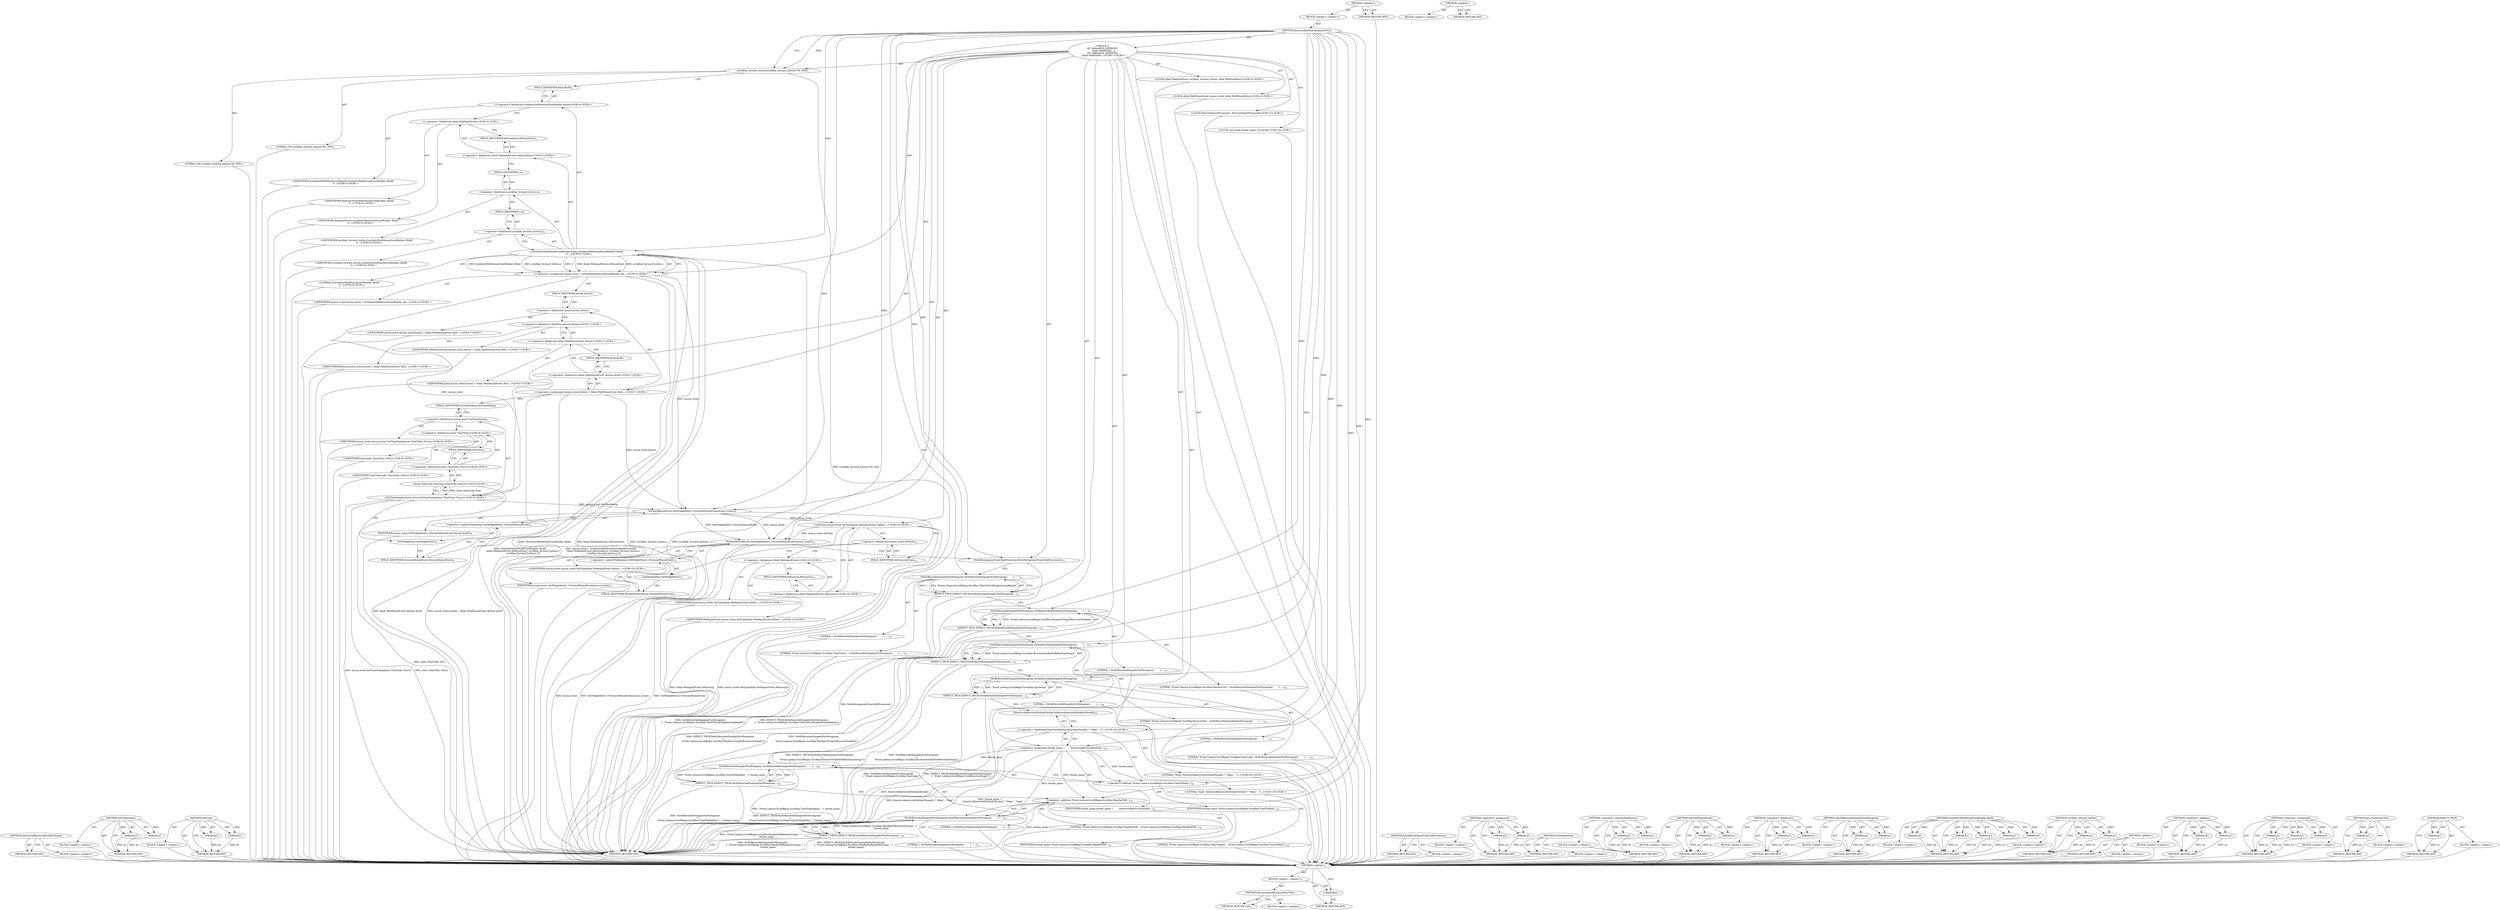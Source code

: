 digraph "&lt;global&gt;" {
vulnerable_227 [label=<(METHOD,DoesScrollbarScrollOnMainThread)>];
vulnerable_228 [label=<(BLOCK,&lt;empty&gt;,&lt;empty&gt;)>];
vulnerable_229 [label=<(METHOD_RETURN,ANY)>];
vulnerable_182 [label=<(METHOD,SetTimeStamp)>];
vulnerable_183 [label=<(PARAM,p1)>];
vulnerable_184 [label=<(PARAM,p2)>];
vulnerable_185 [label=<(BLOCK,&lt;empty&gt;,&lt;empty&gt;)>];
vulnerable_186 [label=<(METHOD_RETURN,ANY)>];
vulnerable_204 [label=<(METHOD,SetType)>];
vulnerable_205 [label=<(PARAM,p1)>];
vulnerable_206 [label=<(PARAM,p2)>];
vulnerable_207 [label=<(BLOCK,&lt;empty&gt;,&lt;empty&gt;)>];
vulnerable_208 [label=<(METHOD_RETURN,ANY)>];
vulnerable_6 [label=<(METHOD,&lt;global&gt;)<SUB>1</SUB>>];
vulnerable_7 [label=<(BLOCK,&lt;empty&gt;,&lt;empty&gt;)<SUB>1</SUB>>];
vulnerable_8 [label=<(METHOD,RunScrollbarButtonLatencyTest)<SUB>1</SUB>>];
vulnerable_9 [label="<(BLOCK,{
#if !defined(OS_ANDROID)
    blink::WebFloatP...,{
#if !defined(OS_ANDROID)
    blink::WebFloatP...)<SUB>1</SUB>>"];
vulnerable_10 [label="<(LOCAL,blink.WebFloatPoint scrollbar_forward_button: blink.WebFloatPoint)<SUB>3</SUB>>"];
vulnerable_11 [label=<(scrollbar_forward_button,scrollbar_forward_button(795, 595))<SUB>3</SUB>>];
vulnerable_12 [label=<(LITERAL,795,scrollbar_forward_button(795, 595))<SUB>3</SUB>>];
vulnerable_13 [label=<(LITERAL,595,scrollbar_forward_button(795, 595))<SUB>3</SUB>>];
vulnerable_14 [label="<(LOCAL,blink.WebMouseEvent mouse_event: blink.WebMouseEvent)<SUB>4</SUB>>"];
vulnerable_15 [label="<(&lt;operator&gt;.assignment,mouse_event = SyntheticWebMouseEventBuilder::Bu...)<SUB>4</SUB>>"];
vulnerable_16 [label="<(IDENTIFIER,mouse_event,mouse_event = SyntheticWebMouseEventBuilder::Bu...)<SUB>4</SUB>>"];
vulnerable_17 [label="<(SyntheticWebMouseEventBuilder.Build,SyntheticWebMouseEventBuilder::Build(
        b...)<SUB>4</SUB>>"];
vulnerable_18 [label="<(&lt;operator&gt;.fieldAccess,SyntheticWebMouseEventBuilder::Build)<SUB>4</SUB>>"];
vulnerable_19 [label="<(IDENTIFIER,SyntheticWebMouseEventBuilder,SyntheticWebMouseEventBuilder::Build(
        b...)<SUB>4</SUB>>"];
vulnerable_20 [label=<(FIELD_IDENTIFIER,Build,Build)<SUB>4</SUB>>];
vulnerable_21 [label="<(&lt;operator&gt;.fieldAccess,blink::WebInputEvent::kMouseDown)<SUB>5</SUB>>"];
vulnerable_22 [label="<(&lt;operator&gt;.fieldAccess,blink::WebInputEvent)<SUB>5</SUB>>"];
vulnerable_23 [label="<(IDENTIFIER,blink,SyntheticWebMouseEventBuilder::Build(
        b...)<SUB>5</SUB>>"];
vulnerable_24 [label="<(IDENTIFIER,WebInputEvent,SyntheticWebMouseEventBuilder::Build(
        b...)<SUB>5</SUB>>"];
vulnerable_25 [label=<(FIELD_IDENTIFIER,kMouseDown,kMouseDown)<SUB>5</SUB>>];
vulnerable_26 [label=<(&lt;operator&gt;.fieldAccess,scrollbar_forward_button.x)<SUB>5</SUB>>];
vulnerable_27 [label="<(IDENTIFIER,scrollbar_forward_button,SyntheticWebMouseEventBuilder::Build(
        b...)<SUB>5</SUB>>"];
vulnerable_28 [label=<(FIELD_IDENTIFIER,x,x)<SUB>5</SUB>>];
vulnerable_29 [label=<(&lt;operator&gt;.fieldAccess,scrollbar_forward_button.y)<SUB>6</SUB>>];
vulnerable_30 [label="<(IDENTIFIER,scrollbar_forward_button,SyntheticWebMouseEventBuilder::Build(
        b...)<SUB>6</SUB>>"];
vulnerable_31 [label=<(FIELD_IDENTIFIER,y,y)<SUB>6</SUB>>];
vulnerable_32 [label="<(LITERAL,0,SyntheticWebMouseEventBuilder::Build(
        b...)<SUB>6</SUB>>"];
vulnerable_33 [label="<(&lt;operator&gt;.assignment,mouse_event.button = blink::WebMouseEvent::Butt...)<SUB>7</SUB>>"];
vulnerable_34 [label=<(&lt;operator&gt;.fieldAccess,mouse_event.button)<SUB>7</SUB>>];
vulnerable_35 [label="<(IDENTIFIER,mouse_event,mouse_event.button = blink::WebMouseEvent::Butt...)<SUB>7</SUB>>"];
vulnerable_36 [label=<(FIELD_IDENTIFIER,button,button)<SUB>7</SUB>>];
vulnerable_37 [label="<(&lt;operator&gt;.fieldAccess,blink::WebMouseEvent::Button::kLeft)<SUB>7</SUB>>"];
vulnerable_38 [label="<(&lt;operator&gt;.fieldAccess,blink::WebMouseEvent::Button)<SUB>7</SUB>>"];
vulnerable_39 [label="<(IDENTIFIER,blink,mouse_event.button = blink::WebMouseEvent::Butt...)<SUB>7</SUB>>"];
vulnerable_40 [label="<(&lt;operator&gt;.fieldAccess,WebMouseEvent::Button)<SUB>7</SUB>>"];
vulnerable_41 [label="<(IDENTIFIER,WebMouseEvent,mouse_event.button = blink::WebMouseEvent::Butt...)<SUB>7</SUB>>"];
vulnerable_42 [label="<(IDENTIFIER,Button,mouse_event.button = blink::WebMouseEvent::Butt...)<SUB>7</SUB>>"];
vulnerable_43 [label=<(FIELD_IDENTIFIER,kLeft,kLeft)<SUB>7</SUB>>];
vulnerable_44 [label="<(SetTimeStamp,mouse_event.SetTimeStamp(base::TimeTicks::Now()))<SUB>8</SUB>>"];
vulnerable_45 [label=<(&lt;operator&gt;.fieldAccess,mouse_event.SetTimeStamp)<SUB>8</SUB>>];
vulnerable_46 [label="<(IDENTIFIER,mouse_event,mouse_event.SetTimeStamp(base::TimeTicks::Now()))<SUB>8</SUB>>"];
vulnerable_47 [label=<(FIELD_IDENTIFIER,SetTimeStamp,SetTimeStamp)<SUB>8</SUB>>];
vulnerable_48 [label="<(base.TimeTicks.Now,base::TimeTicks::Now())<SUB>8</SUB>>"];
vulnerable_49 [label="<(&lt;operator&gt;.fieldAccess,base::TimeTicks::Now)<SUB>8</SUB>>"];
vulnerable_50 [label="<(&lt;operator&gt;.fieldAccess,base::TimeTicks)<SUB>8</SUB>>"];
vulnerable_51 [label="<(IDENTIFIER,base,base::TimeTicks::Now())<SUB>8</SUB>>"];
vulnerable_52 [label="<(IDENTIFIER,TimeTicks,base::TimeTicks::Now())<SUB>8</SUB>>"];
vulnerable_53 [label=<(FIELD_IDENTIFIER,Now,Now)<SUB>8</SUB>>];
vulnerable_54 [label=<(ForwardMouseEvent,GetWidgetHost()-&gt;ForwardMouseEvent(mouse_event))<SUB>9</SUB>>];
vulnerable_55 [label=<(&lt;operator&gt;.indirectFieldAccess,GetWidgetHost()-&gt;ForwardMouseEvent)<SUB>9</SUB>>];
vulnerable_56 [label=<(GetWidgetHost,GetWidgetHost())<SUB>9</SUB>>];
vulnerable_57 [label=<(FIELD_IDENTIFIER,ForwardMouseEvent,ForwardMouseEvent)<SUB>9</SUB>>];
vulnerable_58 [label=<(IDENTIFIER,mouse_event,GetWidgetHost()-&gt;ForwardMouseEvent(mouse_event))<SUB>9</SUB>>];
vulnerable_59 [label="<(SetType,mouse_event.SetType(blink::WebInputEvent::kMous...)<SUB>10</SUB>>"];
vulnerable_60 [label=<(&lt;operator&gt;.fieldAccess,mouse_event.SetType)<SUB>10</SUB>>];
vulnerable_61 [label="<(IDENTIFIER,mouse_event,mouse_event.SetType(blink::WebInputEvent::kMous...)<SUB>10</SUB>>"];
vulnerable_62 [label=<(FIELD_IDENTIFIER,SetType,SetType)<SUB>10</SUB>>];
vulnerable_63 [label="<(&lt;operator&gt;.fieldAccess,blink::WebInputEvent::kMouseUp)<SUB>10</SUB>>"];
vulnerable_64 [label="<(&lt;operator&gt;.fieldAccess,blink::WebInputEvent)<SUB>10</SUB>>"];
vulnerable_65 [label="<(IDENTIFIER,blink,mouse_event.SetType(blink::WebInputEvent::kMous...)<SUB>10</SUB>>"];
vulnerable_66 [label="<(IDENTIFIER,WebInputEvent,mouse_event.SetType(blink::WebInputEvent::kMous...)<SUB>10</SUB>>"];
vulnerable_67 [label=<(FIELD_IDENTIFIER,kMouseUp,kMouseUp)<SUB>10</SUB>>];
vulnerable_68 [label=<(ForwardMouseEvent,GetWidgetHost()-&gt;ForwardMouseEvent(mouse_event))<SUB>11</SUB>>];
vulnerable_69 [label=<(&lt;operator&gt;.indirectFieldAccess,GetWidgetHost()-&gt;ForwardMouseEvent)<SUB>11</SUB>>];
vulnerable_70 [label=<(GetWidgetHost,GetWidgetHost())<SUB>11</SUB>>];
vulnerable_71 [label=<(FIELD_IDENTIFIER,ForwardMouseEvent,ForwardMouseEvent)<SUB>11</SUB>>];
vulnerable_72 [label=<(IDENTIFIER,mouse_event,GetWidgetHost()-&gt;ForwardMouseEvent(mouse_event))<SUB>11</SUB>>];
vulnerable_73 [label="<(LOCAL,RunUntilInputProcessed : RunUntilInputProcessed)<SUB>12</SUB>>"];
vulnerable_74 [label=<(FetchHistogramsFromChildProcesses,FetchHistogramsFromChildProcesses())<SUB>13</SUB>>];
vulnerable_75 [label=<(EXPECT_TRUE,EXPECT_TRUE(VerifyRecordedSamplesForHistogram(
...)<SUB>14</SUB>>];
vulnerable_76 [label=<(VerifyRecordedSamplesForHistogram,VerifyRecordedSamplesForHistogram(
        1, &quot;...)<SUB>14</SUB>>];
vulnerable_77 [label=<(LITERAL,1,VerifyRecordedSamplesForHistogram(
        1, &quot;...)<SUB>15</SUB>>];
vulnerable_78 [label=<(LITERAL,&quot;Event.Latency.ScrollBegin.Scrollbar.TimeToScro...,VerifyRecordedSamplesForHistogram(
        1, &quot;...)<SUB>15</SUB>>];
vulnerable_79 [label=<(EXPECT_TRUE,EXPECT_TRUE(VerifyRecordedSamplesForHistogram(
...)<SUB>16</SUB>>];
vulnerable_80 [label=<(VerifyRecordedSamplesForHistogram,VerifyRecordedSamplesForHistogram(
        1,
 ...)<SUB>16</SUB>>];
vulnerable_81 [label=<(LITERAL,1,VerifyRecordedSamplesForHistogram(
        1,
 ...)<SUB>17</SUB>>];
vulnerable_82 [label=<(LITERAL,&quot;Event.Latency.ScrollBegin.Scrollbar.RendererSw...,VerifyRecordedSamplesForHistogram(
        1,
 ...)<SUB>18</SUB>>];
vulnerable_83 [label=<(EXPECT_TRUE,EXPECT_TRUE(VerifyRecordedSamplesForHistogram(
...)<SUB>19</SUB>>];
vulnerable_84 [label=<(VerifyRecordedSamplesForHistogram,VerifyRecordedSamplesForHistogram(
        1,
 ...)<SUB>19</SUB>>];
vulnerable_85 [label=<(LITERAL,1,VerifyRecordedSamplesForHistogram(
        1,
 ...)<SUB>20</SUB>>];
vulnerable_86 [label=<(LITERAL,&quot;Event.Latency.ScrollBegin.Scrollbar.BrowserNot...,VerifyRecordedSamplesForHistogram(
        1,
 ...)<SUB>21</SUB>>];
vulnerable_87 [label=<(EXPECT_TRUE,EXPECT_TRUE(VerifyRecordedSamplesForHistogram(
...)<SUB>22</SUB>>];
vulnerable_88 [label=<(VerifyRecordedSamplesForHistogram,VerifyRecordedSamplesForHistogram(
        1, &quot;...)<SUB>22</SUB>>];
vulnerable_89 [label=<(LITERAL,1,VerifyRecordedSamplesForHistogram(
        1, &quot;...)<SUB>23</SUB>>];
vulnerable_90 [label=<(LITERAL,&quot;Event.Latency.ScrollBegin.Scrollbar.GpuSwap2&quot;,VerifyRecordedSamplesForHistogram(
        1, &quot;...)<SUB>23</SUB>>];
vulnerable_91 [label="<(LOCAL,std.string thread_name: std.string)<SUB>24</SUB>>"];
vulnerable_92 [label=<(&lt;operator&gt;.assignment,thread_name =
        DoesScrollbarScrollOnMain...)<SUB>24</SUB>>];
vulnerable_93 [label=<(IDENTIFIER,thread_name,thread_name =
        DoesScrollbarScrollOnMain...)<SUB>24</SUB>>];
vulnerable_94 [label="<(&lt;operator&gt;.conditional,DoesScrollbarScrollOnMainThread() ? &quot;Main&quot; : &quot;I...)<SUB>25</SUB>>"];
vulnerable_95 [label=<(DoesScrollbarScrollOnMainThread,DoesScrollbarScrollOnMainThread())<SUB>25</SUB>>];
vulnerable_96 [label="<(LITERAL,&quot;Main&quot;,DoesScrollbarScrollOnMainThread() ? &quot;Main&quot; : &quot;I...)<SUB>25</SUB>>"];
vulnerable_97 [label="<(LITERAL,&quot;Impl&quot;,DoesScrollbarScrollOnMainThread() ? &quot;Main&quot; : &quot;I...)<SUB>25</SUB>>"];
vulnerable_98 [label=<(EXPECT_TRUE,EXPECT_TRUE(VerifyRecordedSamplesForHistogram(
...)<SUB>26</SUB>>];
vulnerable_99 [label=<(VerifyRecordedSamplesForHistogram,VerifyRecordedSamplesForHistogram(
        1,
 ...)<SUB>26</SUB>>];
vulnerable_100 [label=<(LITERAL,1,VerifyRecordedSamplesForHistogram(
        1,
 ...)<SUB>27</SUB>>];
vulnerable_101 [label=<(&lt;operator&gt;.addition,&quot;Event.Latency.ScrollBegin.Scrollbar.TimeToHand...)<SUB>28</SUB>>];
vulnerable_102 [label=<(LITERAL,&quot;Event.Latency.ScrollBegin.Scrollbar.TimeToHand...,&quot;Event.Latency.ScrollBegin.Scrollbar.TimeToHand...)<SUB>28</SUB>>];
vulnerable_103 [label=<(IDENTIFIER,thread_name,&quot;Event.Latency.ScrollBegin.Scrollbar.TimeToHand...)<SUB>28</SUB>>];
vulnerable_104 [label=<(EXPECT_TRUE,EXPECT_TRUE(VerifyRecordedSamplesForHistogram(
...)<SUB>29</SUB>>];
vulnerable_105 [label=<(VerifyRecordedSamplesForHistogram,VerifyRecordedSamplesForHistogram(
        1, &quot;...)<SUB>29</SUB>>];
vulnerable_106 [label=<(LITERAL,1,VerifyRecordedSamplesForHistogram(
        1, &quot;...)<SUB>30</SUB>>];
vulnerable_107 [label=<(&lt;operator&gt;.addition,&quot;Event.Latency.ScrollBegin.Scrollbar.HandledToR...)<SUB>30</SUB>>];
vulnerable_108 [label=<(LITERAL,&quot;Event.Latency.ScrollBegin.Scrollbar.HandledToR...,&quot;Event.Latency.ScrollBegin.Scrollbar.HandledToR...)<SUB>30</SUB>>];
vulnerable_109 [label=<(IDENTIFIER,thread_name,&quot;Event.Latency.ScrollBegin.Scrollbar.HandledToR...)<SUB>31</SUB>>];
vulnerable_110 [label=<(METHOD_RETURN,void)<SUB>1</SUB>>];
vulnerable_112 [label=<(METHOD_RETURN,ANY)<SUB>1</SUB>>];
vulnerable_209 [label=<(METHOD,FetchHistogramsFromChildProcesses)>];
vulnerable_210 [label=<(BLOCK,&lt;empty&gt;,&lt;empty&gt;)>];
vulnerable_211 [label=<(METHOD_RETURN,ANY)>];
vulnerable_164 [label=<(METHOD,&lt;operator&gt;.assignment)>];
vulnerable_165 [label=<(PARAM,p1)>];
vulnerable_166 [label=<(PARAM,p2)>];
vulnerable_167 [label=<(BLOCK,&lt;empty&gt;,&lt;empty&gt;)>];
vulnerable_168 [label=<(METHOD_RETURN,ANY)>];
vulnerable_201 [label=<(METHOD,GetWidgetHost)>];
vulnerable_202 [label=<(BLOCK,&lt;empty&gt;,&lt;empty&gt;)>];
vulnerable_203 [label=<(METHOD_RETURN,ANY)>];
vulnerable_196 [label=<(METHOD,&lt;operator&gt;.indirectFieldAccess)>];
vulnerable_197 [label=<(PARAM,p1)>];
vulnerable_198 [label=<(PARAM,p2)>];
vulnerable_199 [label=<(BLOCK,&lt;empty&gt;,&lt;empty&gt;)>];
vulnerable_200 [label=<(METHOD_RETURN,ANY)>];
vulnerable_191 [label=<(METHOD,ForwardMouseEvent)>];
vulnerable_192 [label=<(PARAM,p1)>];
vulnerable_193 [label=<(PARAM,p2)>];
vulnerable_194 [label=<(BLOCK,&lt;empty&gt;,&lt;empty&gt;)>];
vulnerable_195 [label=<(METHOD_RETURN,ANY)>];
vulnerable_177 [label=<(METHOD,&lt;operator&gt;.fieldAccess)>];
vulnerable_178 [label=<(PARAM,p1)>];
vulnerable_179 [label=<(PARAM,p2)>];
vulnerable_180 [label=<(BLOCK,&lt;empty&gt;,&lt;empty&gt;)>];
vulnerable_181 [label=<(METHOD_RETURN,ANY)>];
vulnerable_216 [label=<(METHOD,VerifyRecordedSamplesForHistogram)>];
vulnerable_217 [label=<(PARAM,p1)>];
vulnerable_218 [label=<(PARAM,p2)>];
vulnerable_219 [label=<(BLOCK,&lt;empty&gt;,&lt;empty&gt;)>];
vulnerable_220 [label=<(METHOD_RETURN,ANY)>];
vulnerable_169 [label=<(METHOD,SyntheticWebMouseEventBuilder.Build)>];
vulnerable_170 [label=<(PARAM,p1)>];
vulnerable_171 [label=<(PARAM,p2)>];
vulnerable_172 [label=<(PARAM,p3)>];
vulnerable_173 [label=<(PARAM,p4)>];
vulnerable_174 [label=<(PARAM,p5)>];
vulnerable_175 [label=<(BLOCK,&lt;empty&gt;,&lt;empty&gt;)>];
vulnerable_176 [label=<(METHOD_RETURN,ANY)>];
vulnerable_159 [label=<(METHOD,scrollbar_forward_button)>];
vulnerable_160 [label=<(PARAM,p1)>];
vulnerable_161 [label=<(PARAM,p2)>];
vulnerable_162 [label=<(BLOCK,&lt;empty&gt;,&lt;empty&gt;)>];
vulnerable_163 [label=<(METHOD_RETURN,ANY)>];
vulnerable_153 [label=<(METHOD,&lt;global&gt;)<SUB>1</SUB>>];
vulnerable_154 [label=<(BLOCK,&lt;empty&gt;,&lt;empty&gt;)>];
vulnerable_155 [label=<(METHOD_RETURN,ANY)>];
vulnerable_230 [label=<(METHOD,&lt;operator&gt;.addition)>];
vulnerable_231 [label=<(PARAM,p1)>];
vulnerable_232 [label=<(PARAM,p2)>];
vulnerable_233 [label=<(BLOCK,&lt;empty&gt;,&lt;empty&gt;)>];
vulnerable_234 [label=<(METHOD_RETURN,ANY)>];
vulnerable_221 [label=<(METHOD,&lt;operator&gt;.conditional)>];
vulnerable_222 [label=<(PARAM,p1)>];
vulnerable_223 [label=<(PARAM,p2)>];
vulnerable_224 [label=<(PARAM,p3)>];
vulnerable_225 [label=<(BLOCK,&lt;empty&gt;,&lt;empty&gt;)>];
vulnerable_226 [label=<(METHOD_RETURN,ANY)>];
vulnerable_187 [label=<(METHOD,base.TimeTicks.Now)>];
vulnerable_188 [label=<(PARAM,p1)>];
vulnerable_189 [label=<(BLOCK,&lt;empty&gt;,&lt;empty&gt;)>];
vulnerable_190 [label=<(METHOD_RETURN,ANY)>];
vulnerable_212 [label=<(METHOD,EXPECT_TRUE)>];
vulnerable_213 [label=<(PARAM,p1)>];
vulnerable_214 [label=<(BLOCK,&lt;empty&gt;,&lt;empty&gt;)>];
vulnerable_215 [label=<(METHOD_RETURN,ANY)>];
fixed_6 [label=<(METHOD,&lt;global&gt;)<SUB>1</SUB>>];
fixed_7 [label=<(BLOCK,&lt;empty&gt;,&lt;empty&gt;)<SUB>1</SUB>>];
fixed_8 [label=<(METHOD,RunScrollbarButtonLatencyTest)<SUB>1</SUB>>];
fixed_9 [label=<(BLOCK,&lt;empty&gt;,&lt;empty&gt;)>];
fixed_10 [label=<(METHOD_RETURN,void)<SUB>1</SUB>>];
fixed_12 [label=<(UNKNOWN,,)>];
fixed_13 [label=<(METHOD_RETURN,ANY)<SUB>1</SUB>>];
fixed_20 [label=<(METHOD,&lt;global&gt;)<SUB>1</SUB>>];
fixed_21 [label=<(BLOCK,&lt;empty&gt;,&lt;empty&gt;)>];
fixed_22 [label=<(METHOD_RETURN,ANY)>];
vulnerable_227 -> vulnerable_228  [key=0, label="AST: "];
vulnerable_227 -> vulnerable_229  [key=0, label="AST: "];
vulnerable_227 -> vulnerable_229  [key=1, label="CFG: "];
vulnerable_228 -> fixed_6  [key=0];
vulnerable_229 -> fixed_6  [key=0];
vulnerable_182 -> vulnerable_183  [key=0, label="AST: "];
vulnerable_182 -> vulnerable_183  [key=1, label="DDG: "];
vulnerable_182 -> vulnerable_185  [key=0, label="AST: "];
vulnerable_182 -> vulnerable_184  [key=0, label="AST: "];
vulnerable_182 -> vulnerable_184  [key=1, label="DDG: "];
vulnerable_182 -> vulnerable_186  [key=0, label="AST: "];
vulnerable_182 -> vulnerable_186  [key=1, label="CFG: "];
vulnerable_183 -> vulnerable_186  [key=0, label="DDG: p1"];
vulnerable_184 -> vulnerable_186  [key=0, label="DDG: p2"];
vulnerable_185 -> fixed_6  [key=0];
vulnerable_186 -> fixed_6  [key=0];
vulnerable_204 -> vulnerable_205  [key=0, label="AST: "];
vulnerable_204 -> vulnerable_205  [key=1, label="DDG: "];
vulnerable_204 -> vulnerable_207  [key=0, label="AST: "];
vulnerable_204 -> vulnerable_206  [key=0, label="AST: "];
vulnerable_204 -> vulnerable_206  [key=1, label="DDG: "];
vulnerable_204 -> vulnerable_208  [key=0, label="AST: "];
vulnerable_204 -> vulnerable_208  [key=1, label="CFG: "];
vulnerable_205 -> vulnerable_208  [key=0, label="DDG: p1"];
vulnerable_206 -> vulnerable_208  [key=0, label="DDG: p2"];
vulnerable_207 -> fixed_6  [key=0];
vulnerable_208 -> fixed_6  [key=0];
vulnerable_6 -> vulnerable_7  [key=0, label="AST: "];
vulnerable_6 -> vulnerable_112  [key=0, label="AST: "];
vulnerable_6 -> vulnerable_112  [key=1, label="CFG: "];
vulnerable_7 -> vulnerable_8  [key=0, label="AST: "];
vulnerable_8 -> vulnerable_9  [key=0, label="AST: "];
vulnerable_8 -> vulnerable_110  [key=0, label="AST: "];
vulnerable_8 -> vulnerable_11  [key=0, label="CFG: "];
vulnerable_8 -> vulnerable_11  [key=1, label="DDG: "];
vulnerable_8 -> vulnerable_74  [key=0, label="DDG: "];
vulnerable_8 -> vulnerable_92  [key=0, label="DDG: "];
vulnerable_8 -> vulnerable_54  [key=0, label="DDG: "];
vulnerable_8 -> vulnerable_68  [key=0, label="DDG: "];
vulnerable_8 -> vulnerable_17  [key=0, label="DDG: "];
vulnerable_8 -> vulnerable_76  [key=0, label="DDG: "];
vulnerable_8 -> vulnerable_80  [key=0, label="DDG: "];
vulnerable_8 -> vulnerable_84  [key=0, label="DDG: "];
vulnerable_8 -> vulnerable_88  [key=0, label="DDG: "];
vulnerable_8 -> vulnerable_94  [key=0, label="DDG: "];
vulnerable_8 -> vulnerable_99  [key=0, label="DDG: "];
vulnerable_8 -> vulnerable_105  [key=0, label="DDG: "];
vulnerable_8 -> vulnerable_101  [key=0, label="DDG: "];
vulnerable_8 -> vulnerable_107  [key=0, label="DDG: "];
vulnerable_9 -> vulnerable_10  [key=0, label="AST: "];
vulnerable_9 -> vulnerable_11  [key=0, label="AST: "];
vulnerable_9 -> vulnerable_14  [key=0, label="AST: "];
vulnerable_9 -> vulnerable_15  [key=0, label="AST: "];
vulnerable_9 -> vulnerable_33  [key=0, label="AST: "];
vulnerable_9 -> vulnerable_44  [key=0, label="AST: "];
vulnerable_9 -> vulnerable_54  [key=0, label="AST: "];
vulnerable_9 -> vulnerable_59  [key=0, label="AST: "];
vulnerable_9 -> vulnerable_68  [key=0, label="AST: "];
vulnerable_9 -> vulnerable_73  [key=0, label="AST: "];
vulnerable_9 -> vulnerable_74  [key=0, label="AST: "];
vulnerable_9 -> vulnerable_75  [key=0, label="AST: "];
vulnerable_9 -> vulnerable_79  [key=0, label="AST: "];
vulnerable_9 -> vulnerable_83  [key=0, label="AST: "];
vulnerable_9 -> vulnerable_87  [key=0, label="AST: "];
vulnerable_9 -> vulnerable_91  [key=0, label="AST: "];
vulnerable_9 -> vulnerable_92  [key=0, label="AST: "];
vulnerable_9 -> vulnerable_98  [key=0, label="AST: "];
vulnerable_9 -> vulnerable_104  [key=0, label="AST: "];
vulnerable_10 -> fixed_6  [key=0];
vulnerable_11 -> vulnerable_12  [key=0, label="AST: "];
vulnerable_11 -> vulnerable_13  [key=0, label="AST: "];
vulnerable_11 -> vulnerable_20  [key=0, label="CFG: "];
vulnerable_11 -> vulnerable_110  [key=0, label="DDG: scrollbar_forward_button(795, 595)"];
vulnerable_12 -> fixed_6  [key=0];
vulnerable_13 -> fixed_6  [key=0];
vulnerable_14 -> fixed_6  [key=0];
vulnerable_15 -> vulnerable_16  [key=0, label="AST: "];
vulnerable_15 -> vulnerable_17  [key=0, label="AST: "];
vulnerable_15 -> vulnerable_36  [key=0, label="CFG: "];
vulnerable_15 -> vulnerable_110  [key=0, label="DDG: SyntheticWebMouseEventBuilder::Build(
        blink::WebInputEvent::kMouseDown, scrollbar_forward_button.x,
        scrollbar_forward_button.y, 0)"];
vulnerable_15 -> vulnerable_110  [key=1, label="DDG: mouse_event = SyntheticWebMouseEventBuilder::Build(
        blink::WebInputEvent::kMouseDown, scrollbar_forward_button.x,
        scrollbar_forward_button.y, 0)"];
vulnerable_15 -> vulnerable_44  [key=0, label="DDG: mouse_event"];
vulnerable_15 -> vulnerable_54  [key=0, label="DDG: mouse_event"];
vulnerable_16 -> fixed_6  [key=0];
vulnerable_17 -> vulnerable_18  [key=0, label="AST: "];
vulnerable_17 -> vulnerable_21  [key=0, label="AST: "];
vulnerable_17 -> vulnerable_26  [key=0, label="AST: "];
vulnerable_17 -> vulnerable_29  [key=0, label="AST: "];
vulnerable_17 -> vulnerable_32  [key=0, label="AST: "];
vulnerable_17 -> vulnerable_15  [key=0, label="CFG: "];
vulnerable_17 -> vulnerable_15  [key=1, label="DDG: SyntheticWebMouseEventBuilder::Build"];
vulnerable_17 -> vulnerable_15  [key=2, label="DDG: scrollbar_forward_button.x"];
vulnerable_17 -> vulnerable_15  [key=3, label="DDG: 0"];
vulnerable_17 -> vulnerable_15  [key=4, label="DDG: blink::WebInputEvent::kMouseDown"];
vulnerable_17 -> vulnerable_15  [key=5, label="DDG: scrollbar_forward_button.y"];
vulnerable_17 -> vulnerable_110  [key=0, label="DDG: SyntheticWebMouseEventBuilder::Build"];
vulnerable_17 -> vulnerable_110  [key=1, label="DDG: blink::WebInputEvent::kMouseDown"];
vulnerable_17 -> vulnerable_110  [key=2, label="DDG: scrollbar_forward_button.x"];
vulnerable_17 -> vulnerable_110  [key=3, label="DDG: scrollbar_forward_button.y"];
vulnerable_18 -> vulnerable_19  [key=0, label="AST: "];
vulnerable_18 -> vulnerable_20  [key=0, label="AST: "];
vulnerable_18 -> vulnerable_22  [key=0, label="CFG: "];
vulnerable_19 -> fixed_6  [key=0];
vulnerable_20 -> vulnerable_18  [key=0, label="CFG: "];
vulnerable_21 -> vulnerable_22  [key=0, label="AST: "];
vulnerable_21 -> vulnerable_25  [key=0, label="AST: "];
vulnerable_21 -> vulnerable_28  [key=0, label="CFG: "];
vulnerable_22 -> vulnerable_23  [key=0, label="AST: "];
vulnerable_22 -> vulnerable_24  [key=0, label="AST: "];
vulnerable_22 -> vulnerable_25  [key=0, label="CFG: "];
vulnerable_23 -> fixed_6  [key=0];
vulnerable_24 -> fixed_6  [key=0];
vulnerable_25 -> vulnerable_21  [key=0, label="CFG: "];
vulnerable_26 -> vulnerable_27  [key=0, label="AST: "];
vulnerable_26 -> vulnerable_28  [key=0, label="AST: "];
vulnerable_26 -> vulnerable_31  [key=0, label="CFG: "];
vulnerable_27 -> fixed_6  [key=0];
vulnerable_28 -> vulnerable_26  [key=0, label="CFG: "];
vulnerable_29 -> vulnerable_30  [key=0, label="AST: "];
vulnerable_29 -> vulnerable_31  [key=0, label="AST: "];
vulnerable_29 -> vulnerable_17  [key=0, label="CFG: "];
vulnerable_30 -> fixed_6  [key=0];
vulnerable_31 -> vulnerable_29  [key=0, label="CFG: "];
vulnerable_32 -> fixed_6  [key=0];
vulnerable_33 -> vulnerable_34  [key=0, label="AST: "];
vulnerable_33 -> vulnerable_37  [key=0, label="AST: "];
vulnerable_33 -> vulnerable_47  [key=0, label="CFG: "];
vulnerable_33 -> vulnerable_110  [key=0, label="DDG: blink::WebMouseEvent::Button::kLeft"];
vulnerable_33 -> vulnerable_110  [key=1, label="DDG: mouse_event.button = blink::WebMouseEvent::Button::kLeft"];
vulnerable_33 -> vulnerable_54  [key=0, label="DDG: mouse_event.button"];
vulnerable_34 -> vulnerable_35  [key=0, label="AST: "];
vulnerable_34 -> vulnerable_36  [key=0, label="AST: "];
vulnerable_34 -> vulnerable_40  [key=0, label="CFG: "];
vulnerable_35 -> fixed_6  [key=0];
vulnerable_36 -> vulnerable_34  [key=0, label="CFG: "];
vulnerable_37 -> vulnerable_38  [key=0, label="AST: "];
vulnerable_37 -> vulnerable_43  [key=0, label="AST: "];
vulnerable_37 -> vulnerable_33  [key=0, label="CFG: "];
vulnerable_38 -> vulnerable_39  [key=0, label="AST: "];
vulnerable_38 -> vulnerable_40  [key=0, label="AST: "];
vulnerable_38 -> vulnerable_43  [key=0, label="CFG: "];
vulnerable_39 -> fixed_6  [key=0];
vulnerable_40 -> vulnerable_41  [key=0, label="AST: "];
vulnerable_40 -> vulnerable_42  [key=0, label="AST: "];
vulnerable_40 -> vulnerable_38  [key=0, label="CFG: "];
vulnerable_41 -> fixed_6  [key=0];
vulnerable_42 -> fixed_6  [key=0];
vulnerable_43 -> vulnerable_37  [key=0, label="CFG: "];
vulnerable_44 -> vulnerable_45  [key=0, label="AST: "];
vulnerable_44 -> vulnerable_48  [key=0, label="AST: "];
vulnerable_44 -> vulnerable_56  [key=0, label="CFG: "];
vulnerable_44 -> vulnerable_110  [key=0, label="DDG: base::TimeTicks::Now()"];
vulnerable_44 -> vulnerable_110  [key=1, label="DDG: mouse_event.SetTimeStamp(base::TimeTicks::Now())"];
vulnerable_44 -> vulnerable_54  [key=0, label="DDG: mouse_event.SetTimeStamp"];
vulnerable_45 -> vulnerable_46  [key=0, label="AST: "];
vulnerable_45 -> vulnerable_47  [key=0, label="AST: "];
vulnerable_45 -> vulnerable_50  [key=0, label="CFG: "];
vulnerable_46 -> fixed_6  [key=0];
vulnerable_47 -> vulnerable_45  [key=0, label="CFG: "];
vulnerable_48 -> vulnerable_49  [key=0, label="AST: "];
vulnerable_48 -> vulnerable_44  [key=0, label="CFG: "];
vulnerable_48 -> vulnerable_44  [key=1, label="DDG: base::TimeTicks::Now"];
vulnerable_48 -> vulnerable_110  [key=0, label="DDG: base::TimeTicks::Now"];
vulnerable_49 -> vulnerable_50  [key=0, label="AST: "];
vulnerable_49 -> vulnerable_53  [key=0, label="AST: "];
vulnerable_49 -> vulnerable_48  [key=0, label="CFG: "];
vulnerable_50 -> vulnerable_51  [key=0, label="AST: "];
vulnerable_50 -> vulnerable_52  [key=0, label="AST: "];
vulnerable_50 -> vulnerable_53  [key=0, label="CFG: "];
vulnerable_51 -> fixed_6  [key=0];
vulnerable_52 -> fixed_6  [key=0];
vulnerable_53 -> vulnerable_49  [key=0, label="CFG: "];
vulnerable_54 -> vulnerable_55  [key=0, label="AST: "];
vulnerable_54 -> vulnerable_58  [key=0, label="AST: "];
vulnerable_54 -> vulnerable_62  [key=0, label="CFG: "];
vulnerable_54 -> vulnerable_59  [key=0, label="DDG: mouse_event"];
vulnerable_54 -> vulnerable_68  [key=0, label="DDG: GetWidgetHost()-&gt;ForwardMouseEvent"];
vulnerable_54 -> vulnerable_68  [key=1, label="DDG: mouse_event"];
vulnerable_55 -> vulnerable_56  [key=0, label="AST: "];
vulnerable_55 -> vulnerable_57  [key=0, label="AST: "];
vulnerable_55 -> vulnerable_54  [key=0, label="CFG: "];
vulnerable_56 -> vulnerable_57  [key=0, label="CFG: "];
vulnerable_57 -> vulnerable_55  [key=0, label="CFG: "];
vulnerable_58 -> fixed_6  [key=0];
vulnerable_59 -> vulnerable_60  [key=0, label="AST: "];
vulnerable_59 -> vulnerable_63  [key=0, label="AST: "];
vulnerable_59 -> vulnerable_70  [key=0, label="CFG: "];
vulnerable_59 -> vulnerable_110  [key=0, label="DDG: blink::WebInputEvent::kMouseUp"];
vulnerable_59 -> vulnerable_110  [key=1, label="DDG: mouse_event.SetType(blink::WebInputEvent::kMouseUp)"];
vulnerable_59 -> vulnerable_68  [key=0, label="DDG: mouse_event.SetType"];
vulnerable_60 -> vulnerable_61  [key=0, label="AST: "];
vulnerable_60 -> vulnerable_62  [key=0, label="AST: "];
vulnerable_60 -> vulnerable_64  [key=0, label="CFG: "];
vulnerable_61 -> fixed_6  [key=0];
vulnerable_62 -> vulnerable_60  [key=0, label="CFG: "];
vulnerable_63 -> vulnerable_64  [key=0, label="AST: "];
vulnerable_63 -> vulnerable_67  [key=0, label="AST: "];
vulnerable_63 -> vulnerable_59  [key=0, label="CFG: "];
vulnerable_64 -> vulnerable_65  [key=0, label="AST: "];
vulnerable_64 -> vulnerable_66  [key=0, label="AST: "];
vulnerable_64 -> vulnerable_67  [key=0, label="CFG: "];
vulnerable_65 -> fixed_6  [key=0];
vulnerable_66 -> fixed_6  [key=0];
vulnerable_67 -> vulnerable_63  [key=0, label="CFG: "];
vulnerable_68 -> vulnerable_69  [key=0, label="AST: "];
vulnerable_68 -> vulnerable_72  [key=0, label="AST: "];
vulnerable_68 -> vulnerable_74  [key=0, label="CFG: "];
vulnerable_68 -> vulnerable_110  [key=0, label="DDG: GetWidgetHost()-&gt;ForwardMouseEvent"];
vulnerable_68 -> vulnerable_110  [key=1, label="DDG: mouse_event"];
vulnerable_68 -> vulnerable_110  [key=2, label="DDG: GetWidgetHost()-&gt;ForwardMouseEvent(mouse_event)"];
vulnerable_69 -> vulnerable_70  [key=0, label="AST: "];
vulnerable_69 -> vulnerable_71  [key=0, label="AST: "];
vulnerable_69 -> vulnerable_68  [key=0, label="CFG: "];
vulnerable_70 -> vulnerable_71  [key=0, label="CFG: "];
vulnerable_71 -> vulnerable_69  [key=0, label="CFG: "];
vulnerable_72 -> fixed_6  [key=0];
vulnerable_73 -> fixed_6  [key=0];
vulnerable_74 -> vulnerable_76  [key=0, label="CFG: "];
vulnerable_74 -> vulnerable_110  [key=0, label="DDG: FetchHistogramsFromChildProcesses()"];
vulnerable_75 -> vulnerable_76  [key=0, label="AST: "];
vulnerable_75 -> vulnerable_80  [key=0, label="CFG: "];
vulnerable_75 -> vulnerable_110  [key=0, label="DDG: VerifyRecordedSamplesForHistogram(
        1, &quot;Event.Latency.ScrollBegin.Scrollbar.TimeToScrollUpdateSwapBegin4&quot;)"];
vulnerable_75 -> vulnerable_110  [key=1, label="DDG: EXPECT_TRUE(VerifyRecordedSamplesForHistogram(
        1, &quot;Event.Latency.ScrollBegin.Scrollbar.TimeToScrollUpdateSwapBegin4&quot;))"];
vulnerable_76 -> vulnerable_77  [key=0, label="AST: "];
vulnerable_76 -> vulnerable_78  [key=0, label="AST: "];
vulnerable_76 -> vulnerable_75  [key=0, label="CFG: "];
vulnerable_76 -> vulnerable_75  [key=1, label="DDG: 1"];
vulnerable_76 -> vulnerable_75  [key=2, label="DDG: &quot;Event.Latency.ScrollBegin.Scrollbar.TimeToScrollUpdateSwapBegin4&quot;"];
vulnerable_77 -> fixed_6  [key=0];
vulnerable_78 -> fixed_6  [key=0];
vulnerable_79 -> vulnerable_80  [key=0, label="AST: "];
vulnerable_79 -> vulnerable_84  [key=0, label="CFG: "];
vulnerable_79 -> vulnerable_110  [key=0, label="DDG: VerifyRecordedSamplesForHistogram(
        1,
        &quot;Event.Latency.ScrollBegin.Scrollbar.RendererSwapToBrowserNotified2&quot;)"];
vulnerable_79 -> vulnerable_110  [key=1, label="DDG: EXPECT_TRUE(VerifyRecordedSamplesForHistogram(
        1,
        &quot;Event.Latency.ScrollBegin.Scrollbar.RendererSwapToBrowserNotified2&quot;))"];
vulnerable_80 -> vulnerable_81  [key=0, label="AST: "];
vulnerable_80 -> vulnerable_82  [key=0, label="AST: "];
vulnerable_80 -> vulnerable_79  [key=0, label="CFG: "];
vulnerable_80 -> vulnerable_79  [key=1, label="DDG: 1"];
vulnerable_80 -> vulnerable_79  [key=2, label="DDG: &quot;Event.Latency.ScrollBegin.Scrollbar.RendererSwapToBrowserNotified2&quot;"];
vulnerable_81 -> fixed_6  [key=0];
vulnerable_82 -> fixed_6  [key=0];
vulnerable_83 -> vulnerable_84  [key=0, label="AST: "];
vulnerable_83 -> vulnerable_88  [key=0, label="CFG: "];
vulnerable_83 -> vulnerable_110  [key=0, label="DDG: VerifyRecordedSamplesForHistogram(
        1,
        &quot;Event.Latency.ScrollBegin.Scrollbar.BrowserNotifiedToBeforeGpuSwap2&quot;)"];
vulnerable_83 -> vulnerable_110  [key=1, label="DDG: EXPECT_TRUE(VerifyRecordedSamplesForHistogram(
        1,
        &quot;Event.Latency.ScrollBegin.Scrollbar.BrowserNotifiedToBeforeGpuSwap2&quot;))"];
vulnerable_84 -> vulnerable_85  [key=0, label="AST: "];
vulnerable_84 -> vulnerable_86  [key=0, label="AST: "];
vulnerable_84 -> vulnerable_83  [key=0, label="CFG: "];
vulnerable_84 -> vulnerable_83  [key=1, label="DDG: 1"];
vulnerable_84 -> vulnerable_83  [key=2, label="DDG: &quot;Event.Latency.ScrollBegin.Scrollbar.BrowserNotifiedToBeforeGpuSwap2&quot;"];
vulnerable_85 -> fixed_6  [key=0];
vulnerable_86 -> fixed_6  [key=0];
vulnerable_87 -> vulnerable_88  [key=0, label="AST: "];
vulnerable_87 -> vulnerable_95  [key=0, label="CFG: "];
vulnerable_87 -> vulnerable_110  [key=0, label="DDG: VerifyRecordedSamplesForHistogram(
        1, &quot;Event.Latency.ScrollBegin.Scrollbar.GpuSwap2&quot;)"];
vulnerable_87 -> vulnerable_110  [key=1, label="DDG: EXPECT_TRUE(VerifyRecordedSamplesForHistogram(
        1, &quot;Event.Latency.ScrollBegin.Scrollbar.GpuSwap2&quot;))"];
vulnerable_88 -> vulnerable_89  [key=0, label="AST: "];
vulnerable_88 -> vulnerable_90  [key=0, label="AST: "];
vulnerable_88 -> vulnerable_87  [key=0, label="CFG: "];
vulnerable_88 -> vulnerable_87  [key=1, label="DDG: 1"];
vulnerable_88 -> vulnerable_87  [key=2, label="DDG: &quot;Event.Latency.ScrollBegin.Scrollbar.GpuSwap2&quot;"];
vulnerable_89 -> fixed_6  [key=0];
vulnerable_90 -> fixed_6  [key=0];
vulnerable_91 -> fixed_6  [key=0];
vulnerable_92 -> vulnerable_93  [key=0, label="AST: "];
vulnerable_92 -> vulnerable_94  [key=0, label="AST: "];
vulnerable_92 -> vulnerable_101  [key=0, label="CFG: "];
vulnerable_92 -> vulnerable_101  [key=1, label="DDG: thread_name"];
vulnerable_92 -> vulnerable_110  [key=0, label="DDG: DoesScrollbarScrollOnMainThread() ? &quot;Main&quot; : &quot;Impl&quot;"];
vulnerable_92 -> vulnerable_110  [key=1, label="DDG: thread_name =
        DoesScrollbarScrollOnMainThread() ? &quot;Main&quot; : &quot;Impl&quot;"];
vulnerable_92 -> vulnerable_99  [key=0, label="DDG: thread_name"];
vulnerable_92 -> vulnerable_105  [key=0, label="DDG: thread_name"];
vulnerable_92 -> vulnerable_107  [key=0, label="DDG: thread_name"];
vulnerable_93 -> fixed_6  [key=0];
vulnerable_94 -> vulnerable_95  [key=0, label="AST: "];
vulnerable_94 -> vulnerable_96  [key=0, label="AST: "];
vulnerable_94 -> vulnerable_97  [key=0, label="AST: "];
vulnerable_94 -> vulnerable_92  [key=0, label="CFG: "];
vulnerable_94 -> vulnerable_110  [key=0, label="DDG: DoesScrollbarScrollOnMainThread()"];
vulnerable_95 -> vulnerable_94  [key=0, label="CFG: "];
vulnerable_96 -> fixed_6  [key=0];
vulnerable_97 -> fixed_6  [key=0];
vulnerable_98 -> vulnerable_99  [key=0, label="AST: "];
vulnerable_98 -> vulnerable_107  [key=0, label="CFG: "];
vulnerable_98 -> vulnerable_110  [key=0, label="DDG: VerifyRecordedSamplesForHistogram(
        1,
        &quot;Event.Latency.ScrollBegin.Scrollbar.TimeToHandled2_&quot; + thread_name)"];
vulnerable_98 -> vulnerable_110  [key=1, label="DDG: EXPECT_TRUE(VerifyRecordedSamplesForHistogram(
        1,
        &quot;Event.Latency.ScrollBegin.Scrollbar.TimeToHandled2_&quot; + thread_name))"];
vulnerable_99 -> vulnerable_100  [key=0, label="AST: "];
vulnerable_99 -> vulnerable_101  [key=0, label="AST: "];
vulnerable_99 -> vulnerable_98  [key=0, label="CFG: "];
vulnerable_99 -> vulnerable_98  [key=1, label="DDG: 1"];
vulnerable_99 -> vulnerable_98  [key=2, label="DDG: &quot;Event.Latency.ScrollBegin.Scrollbar.TimeToHandled2_&quot; + thread_name"];
vulnerable_99 -> vulnerable_110  [key=0, label="DDG: &quot;Event.Latency.ScrollBegin.Scrollbar.TimeToHandled2_&quot; + thread_name"];
vulnerable_100 -> fixed_6  [key=0];
vulnerable_101 -> vulnerable_102  [key=0, label="AST: "];
vulnerable_101 -> vulnerable_103  [key=0, label="AST: "];
vulnerable_101 -> vulnerable_99  [key=0, label="CFG: "];
vulnerable_102 -> fixed_6  [key=0];
vulnerable_103 -> fixed_6  [key=0];
vulnerable_104 -> vulnerable_105  [key=0, label="AST: "];
vulnerable_104 -> vulnerable_110  [key=0, label="CFG: "];
vulnerable_104 -> vulnerable_110  [key=1, label="DDG: VerifyRecordedSamplesForHistogram(
        1, &quot;Event.Latency.ScrollBegin.Scrollbar.HandledToRendererSwap2_&quot; +
               thread_name)"];
vulnerable_104 -> vulnerable_110  [key=2, label="DDG: EXPECT_TRUE(VerifyRecordedSamplesForHistogram(
        1, &quot;Event.Latency.ScrollBegin.Scrollbar.HandledToRendererSwap2_&quot; +
               thread_name))"];
vulnerable_105 -> vulnerable_106  [key=0, label="AST: "];
vulnerable_105 -> vulnerable_107  [key=0, label="AST: "];
vulnerable_105 -> vulnerable_104  [key=0, label="CFG: "];
vulnerable_105 -> vulnerable_104  [key=1, label="DDG: 1"];
vulnerable_105 -> vulnerable_104  [key=2, label="DDG: &quot;Event.Latency.ScrollBegin.Scrollbar.HandledToRendererSwap2_&quot; +
               thread_name"];
vulnerable_105 -> vulnerable_110  [key=0, label="DDG: &quot;Event.Latency.ScrollBegin.Scrollbar.HandledToRendererSwap2_&quot; +
               thread_name"];
vulnerable_106 -> fixed_6  [key=0];
vulnerable_107 -> vulnerable_108  [key=0, label="AST: "];
vulnerable_107 -> vulnerable_109  [key=0, label="AST: "];
vulnerable_107 -> vulnerable_105  [key=0, label="CFG: "];
vulnerable_107 -> vulnerable_110  [key=0, label="DDG: thread_name"];
vulnerable_108 -> fixed_6  [key=0];
vulnerable_109 -> fixed_6  [key=0];
vulnerable_110 -> fixed_6  [key=0];
vulnerable_112 -> fixed_6  [key=0];
vulnerable_209 -> vulnerable_210  [key=0, label="AST: "];
vulnerable_209 -> vulnerable_211  [key=0, label="AST: "];
vulnerable_209 -> vulnerable_211  [key=1, label="CFG: "];
vulnerable_210 -> fixed_6  [key=0];
vulnerable_211 -> fixed_6  [key=0];
vulnerable_164 -> vulnerable_165  [key=0, label="AST: "];
vulnerable_164 -> vulnerable_165  [key=1, label="DDG: "];
vulnerable_164 -> vulnerable_167  [key=0, label="AST: "];
vulnerable_164 -> vulnerable_166  [key=0, label="AST: "];
vulnerable_164 -> vulnerable_166  [key=1, label="DDG: "];
vulnerable_164 -> vulnerable_168  [key=0, label="AST: "];
vulnerable_164 -> vulnerable_168  [key=1, label="CFG: "];
vulnerable_165 -> vulnerable_168  [key=0, label="DDG: p1"];
vulnerable_166 -> vulnerable_168  [key=0, label="DDG: p2"];
vulnerable_167 -> fixed_6  [key=0];
vulnerable_168 -> fixed_6  [key=0];
vulnerable_201 -> vulnerable_202  [key=0, label="AST: "];
vulnerable_201 -> vulnerable_203  [key=0, label="AST: "];
vulnerable_201 -> vulnerable_203  [key=1, label="CFG: "];
vulnerable_202 -> fixed_6  [key=0];
vulnerable_203 -> fixed_6  [key=0];
vulnerable_196 -> vulnerable_197  [key=0, label="AST: "];
vulnerable_196 -> vulnerable_197  [key=1, label="DDG: "];
vulnerable_196 -> vulnerable_199  [key=0, label="AST: "];
vulnerable_196 -> vulnerable_198  [key=0, label="AST: "];
vulnerable_196 -> vulnerable_198  [key=1, label="DDG: "];
vulnerable_196 -> vulnerable_200  [key=0, label="AST: "];
vulnerable_196 -> vulnerable_200  [key=1, label="CFG: "];
vulnerable_197 -> vulnerable_200  [key=0, label="DDG: p1"];
vulnerable_198 -> vulnerable_200  [key=0, label="DDG: p2"];
vulnerable_199 -> fixed_6  [key=0];
vulnerable_200 -> fixed_6  [key=0];
vulnerable_191 -> vulnerable_192  [key=0, label="AST: "];
vulnerable_191 -> vulnerable_192  [key=1, label="DDG: "];
vulnerable_191 -> vulnerable_194  [key=0, label="AST: "];
vulnerable_191 -> vulnerable_193  [key=0, label="AST: "];
vulnerable_191 -> vulnerable_193  [key=1, label="DDG: "];
vulnerable_191 -> vulnerable_195  [key=0, label="AST: "];
vulnerable_191 -> vulnerable_195  [key=1, label="CFG: "];
vulnerable_192 -> vulnerable_195  [key=0, label="DDG: p1"];
vulnerable_193 -> vulnerable_195  [key=0, label="DDG: p2"];
vulnerable_194 -> fixed_6  [key=0];
vulnerable_195 -> fixed_6  [key=0];
vulnerable_177 -> vulnerable_178  [key=0, label="AST: "];
vulnerable_177 -> vulnerable_178  [key=1, label="DDG: "];
vulnerable_177 -> vulnerable_180  [key=0, label="AST: "];
vulnerable_177 -> vulnerable_179  [key=0, label="AST: "];
vulnerable_177 -> vulnerable_179  [key=1, label="DDG: "];
vulnerable_177 -> vulnerable_181  [key=0, label="AST: "];
vulnerable_177 -> vulnerable_181  [key=1, label="CFG: "];
vulnerable_178 -> vulnerable_181  [key=0, label="DDG: p1"];
vulnerable_179 -> vulnerable_181  [key=0, label="DDG: p2"];
vulnerable_180 -> fixed_6  [key=0];
vulnerable_181 -> fixed_6  [key=0];
vulnerable_216 -> vulnerable_217  [key=0, label="AST: "];
vulnerable_216 -> vulnerable_217  [key=1, label="DDG: "];
vulnerable_216 -> vulnerable_219  [key=0, label="AST: "];
vulnerable_216 -> vulnerable_218  [key=0, label="AST: "];
vulnerable_216 -> vulnerable_218  [key=1, label="DDG: "];
vulnerable_216 -> vulnerable_220  [key=0, label="AST: "];
vulnerable_216 -> vulnerable_220  [key=1, label="CFG: "];
vulnerable_217 -> vulnerable_220  [key=0, label="DDG: p1"];
vulnerable_218 -> vulnerable_220  [key=0, label="DDG: p2"];
vulnerable_219 -> fixed_6  [key=0];
vulnerable_220 -> fixed_6  [key=0];
vulnerable_169 -> vulnerable_170  [key=0, label="AST: "];
vulnerable_169 -> vulnerable_170  [key=1, label="DDG: "];
vulnerable_169 -> vulnerable_175  [key=0, label="AST: "];
vulnerable_169 -> vulnerable_171  [key=0, label="AST: "];
vulnerable_169 -> vulnerable_171  [key=1, label="DDG: "];
vulnerable_169 -> vulnerable_176  [key=0, label="AST: "];
vulnerable_169 -> vulnerable_176  [key=1, label="CFG: "];
vulnerable_169 -> vulnerable_172  [key=0, label="AST: "];
vulnerable_169 -> vulnerable_172  [key=1, label="DDG: "];
vulnerable_169 -> vulnerable_173  [key=0, label="AST: "];
vulnerable_169 -> vulnerable_173  [key=1, label="DDG: "];
vulnerable_169 -> vulnerable_174  [key=0, label="AST: "];
vulnerable_169 -> vulnerable_174  [key=1, label="DDG: "];
vulnerable_170 -> vulnerable_176  [key=0, label="DDG: p1"];
vulnerable_171 -> vulnerable_176  [key=0, label="DDG: p2"];
vulnerable_172 -> vulnerable_176  [key=0, label="DDG: p3"];
vulnerable_173 -> vulnerable_176  [key=0, label="DDG: p4"];
vulnerable_174 -> vulnerable_176  [key=0, label="DDG: p5"];
vulnerable_175 -> fixed_6  [key=0];
vulnerable_176 -> fixed_6  [key=0];
vulnerable_159 -> vulnerable_160  [key=0, label="AST: "];
vulnerable_159 -> vulnerable_160  [key=1, label="DDG: "];
vulnerable_159 -> vulnerable_162  [key=0, label="AST: "];
vulnerable_159 -> vulnerable_161  [key=0, label="AST: "];
vulnerable_159 -> vulnerable_161  [key=1, label="DDG: "];
vulnerable_159 -> vulnerable_163  [key=0, label="AST: "];
vulnerable_159 -> vulnerable_163  [key=1, label="CFG: "];
vulnerable_160 -> vulnerable_163  [key=0, label="DDG: p1"];
vulnerable_161 -> vulnerable_163  [key=0, label="DDG: p2"];
vulnerable_162 -> fixed_6  [key=0];
vulnerable_163 -> fixed_6  [key=0];
vulnerable_153 -> vulnerable_154  [key=0, label="AST: "];
vulnerable_153 -> vulnerable_155  [key=0, label="AST: "];
vulnerable_153 -> vulnerable_155  [key=1, label="CFG: "];
vulnerable_154 -> fixed_6  [key=0];
vulnerable_155 -> fixed_6  [key=0];
vulnerable_230 -> vulnerable_231  [key=0, label="AST: "];
vulnerable_230 -> vulnerable_231  [key=1, label="DDG: "];
vulnerable_230 -> vulnerable_233  [key=0, label="AST: "];
vulnerable_230 -> vulnerable_232  [key=0, label="AST: "];
vulnerable_230 -> vulnerable_232  [key=1, label="DDG: "];
vulnerable_230 -> vulnerable_234  [key=0, label="AST: "];
vulnerable_230 -> vulnerable_234  [key=1, label="CFG: "];
vulnerable_231 -> vulnerable_234  [key=0, label="DDG: p1"];
vulnerable_232 -> vulnerable_234  [key=0, label="DDG: p2"];
vulnerable_233 -> fixed_6  [key=0];
vulnerable_234 -> fixed_6  [key=0];
vulnerable_221 -> vulnerable_222  [key=0, label="AST: "];
vulnerable_221 -> vulnerable_222  [key=1, label="DDG: "];
vulnerable_221 -> vulnerable_225  [key=0, label="AST: "];
vulnerable_221 -> vulnerable_223  [key=0, label="AST: "];
vulnerable_221 -> vulnerable_223  [key=1, label="DDG: "];
vulnerable_221 -> vulnerable_226  [key=0, label="AST: "];
vulnerable_221 -> vulnerable_226  [key=1, label="CFG: "];
vulnerable_221 -> vulnerable_224  [key=0, label="AST: "];
vulnerable_221 -> vulnerable_224  [key=1, label="DDG: "];
vulnerable_222 -> vulnerable_226  [key=0, label="DDG: p1"];
vulnerable_223 -> vulnerable_226  [key=0, label="DDG: p2"];
vulnerable_224 -> vulnerable_226  [key=0, label="DDG: p3"];
vulnerable_225 -> fixed_6  [key=0];
vulnerable_226 -> fixed_6  [key=0];
vulnerable_187 -> vulnerable_188  [key=0, label="AST: "];
vulnerable_187 -> vulnerable_188  [key=1, label="DDG: "];
vulnerable_187 -> vulnerable_189  [key=0, label="AST: "];
vulnerable_187 -> vulnerable_190  [key=0, label="AST: "];
vulnerable_187 -> vulnerable_190  [key=1, label="CFG: "];
vulnerable_188 -> vulnerable_190  [key=0, label="DDG: p1"];
vulnerable_189 -> fixed_6  [key=0];
vulnerable_190 -> fixed_6  [key=0];
vulnerable_212 -> vulnerable_213  [key=0, label="AST: "];
vulnerable_212 -> vulnerable_213  [key=1, label="DDG: "];
vulnerable_212 -> vulnerable_214  [key=0, label="AST: "];
vulnerable_212 -> vulnerable_215  [key=0, label="AST: "];
vulnerable_212 -> vulnerable_215  [key=1, label="CFG: "];
vulnerable_213 -> vulnerable_215  [key=0, label="DDG: p1"];
vulnerable_214 -> fixed_6  [key=0];
vulnerable_215 -> fixed_6  [key=0];
fixed_6 -> fixed_7  [key=0, label="AST: "];
fixed_6 -> fixed_13  [key=0, label="AST: "];
fixed_6 -> fixed_12  [key=0, label="CFG: "];
fixed_7 -> fixed_8  [key=0, label="AST: "];
fixed_7 -> fixed_12  [key=0, label="AST: "];
fixed_8 -> fixed_9  [key=0, label="AST: "];
fixed_8 -> fixed_10  [key=0, label="AST: "];
fixed_8 -> fixed_10  [key=1, label="CFG: "];
fixed_12 -> fixed_13  [key=0, label="CFG: "];
fixed_20 -> fixed_21  [key=0, label="AST: "];
fixed_20 -> fixed_22  [key=0, label="AST: "];
fixed_20 -> fixed_22  [key=1, label="CFG: "];
}
